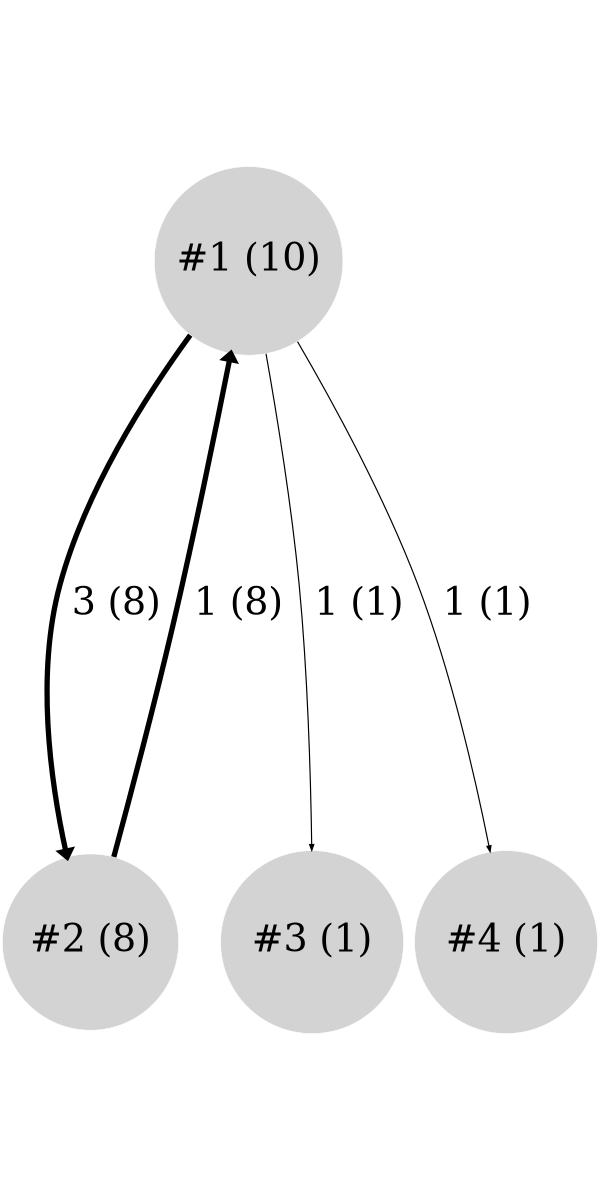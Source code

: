 digraph G {
bgcolor="#ffffff00"
ratio=2.0
graph [size="4.0,8.0", center=true];node [color=white, style=filled, fontsize=64];edge [fontsize=64];1 [label=" #1 (10) ", shape=circle, width=4.459432, fillcolor=lightgray];
2 [label=" #2 (8) ", shape=circle, width=4.169925, fillcolor=lightgray];
3 [label=" #3 (1) ", shape=circle, width=2.000000, fillcolor=lightgray];
4 [label=" #4 (1) ", shape=circle, width=2.000000, fillcolor=lightgray];
1 -> 2 [label=" 3 (8) ", color=black, style=solid, penwidth=9.000000];
1 -> 3 [label=" 1 (1) ", color=black, style=solid, penwidth=2.000000];
1 -> 4 [label=" 1 (1) ", color=black, style=solid, penwidth=2.000000];
2 -> 1 [label=" 1 (8) ", color=black, style=solid, penwidth=9.000000];
}
